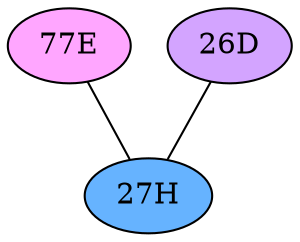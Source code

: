 // The Round Table
graph {
	"77E" [fillcolor="#FFA6FF" style=radial]
	"27H" [fillcolor="#66B3FF" style=radial]
	"77E" -- "27H" [penwidth=1]
	"26D" [fillcolor="#D3A4FF" style=radial]
	"27H" [fillcolor="#66B3FF" style=radial]
	"26D" -- "27H" [penwidth=1]
}
